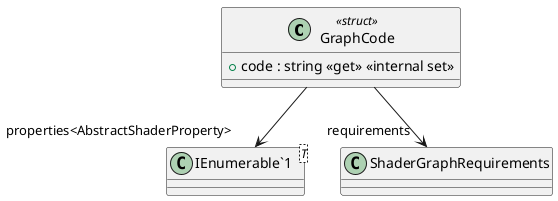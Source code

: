 @startuml
class GraphCode <<struct>> {
    + code : string <<get>> <<internal set>>
}
class "IEnumerable`1"<T> {
}
GraphCode --> "requirements" ShaderGraphRequirements
GraphCode --> "properties<AbstractShaderProperty>" "IEnumerable`1"
@enduml
